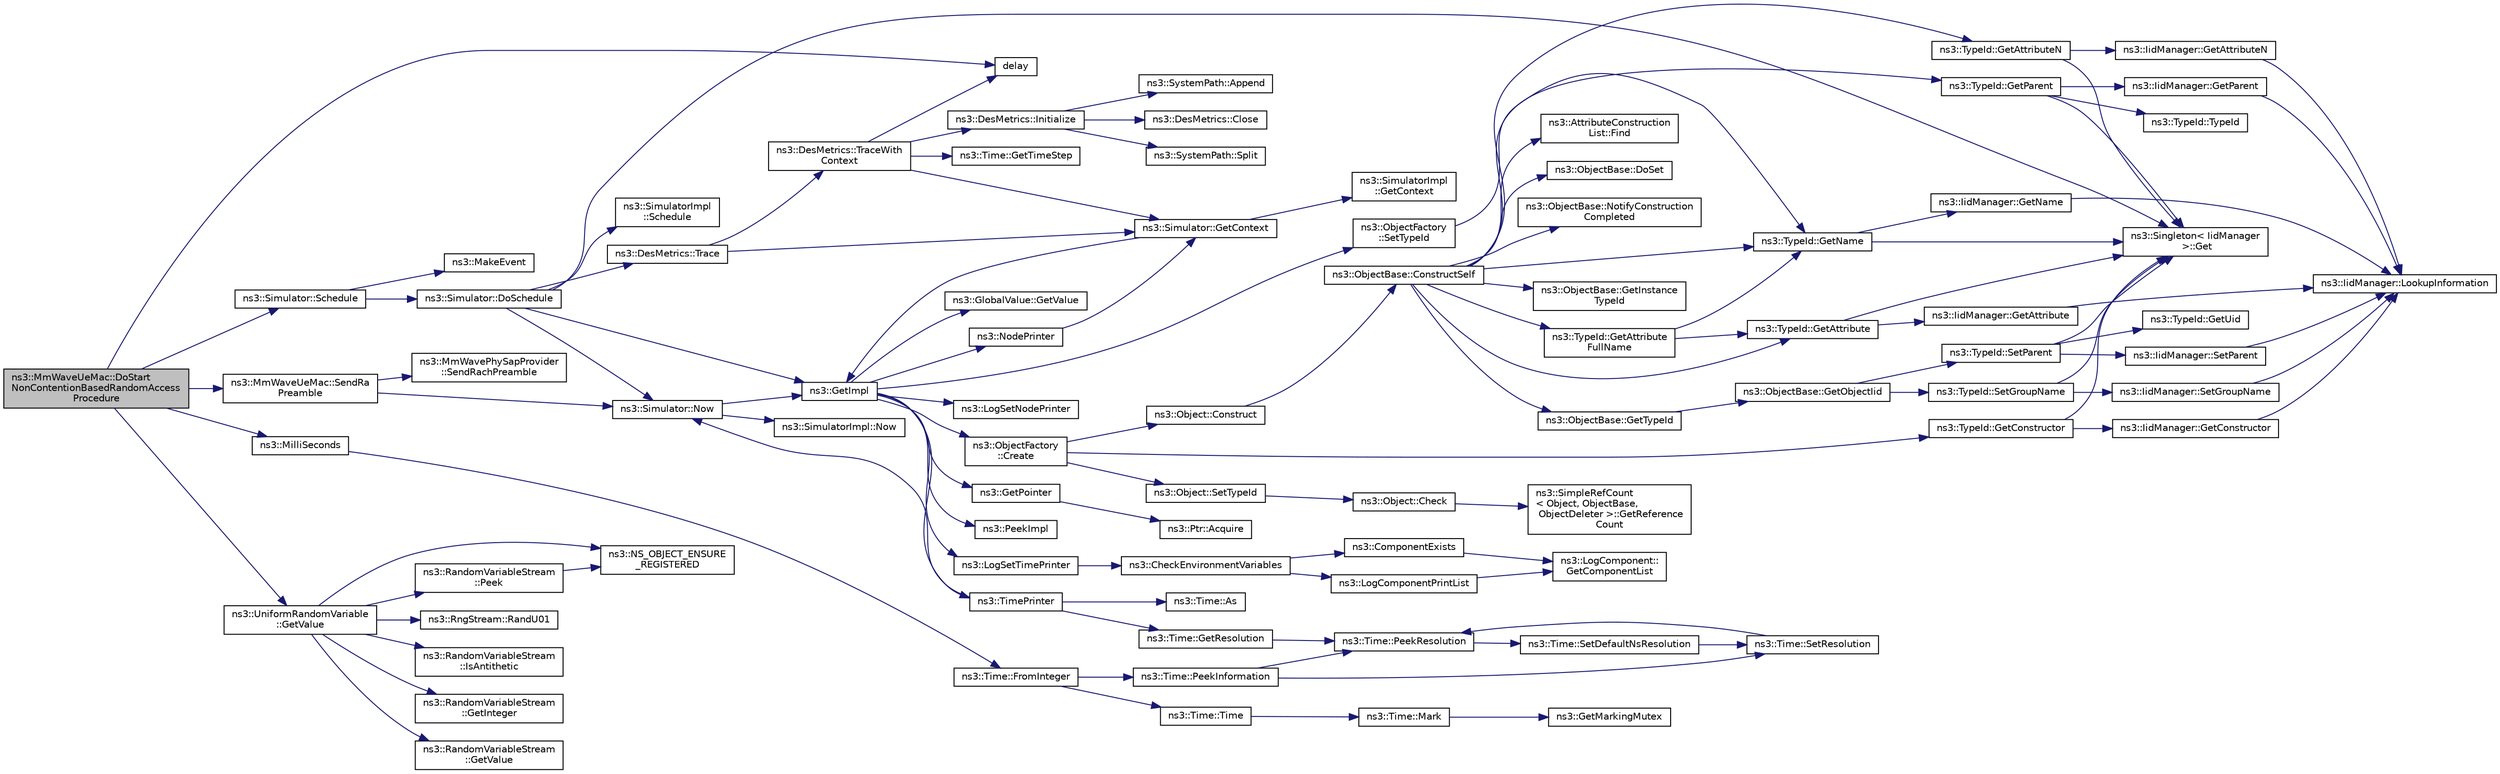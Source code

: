 digraph "ns3::MmWaveUeMac::DoStartNonContentionBasedRandomAccessProcedure"
{
  edge [fontname="Helvetica",fontsize="10",labelfontname="Helvetica",labelfontsize="10"];
  node [fontname="Helvetica",fontsize="10",shape=record];
  rankdir="LR";
  Node1 [label="ns3::MmWaveUeMac::DoStart\lNonContentionBasedRandomAccess\lProcedure",height=0.2,width=0.4,color="black", fillcolor="grey75", style="filled", fontcolor="black"];
  Node1 -> Node2 [color="midnightblue",fontsize="10",style="solid"];
  Node2 [label="ns3::MmWaveUeMac::SendRa\lPreamble",height=0.2,width=0.4,color="black", fillcolor="white", style="filled",URL="$d7/d84/classns3_1_1MmWaveUeMac.html#ab114a10102da7afa498a865f6ced38e7"];
  Node2 -> Node3 [color="midnightblue",fontsize="10",style="solid"];
  Node3 [label="ns3::Simulator::Now",height=0.2,width=0.4,color="black", fillcolor="white", style="filled",URL="$d7/deb/classns3_1_1Simulator.html#ac3178fa975b419f7875e7105be122800"];
  Node3 -> Node4 [color="midnightblue",fontsize="10",style="solid"];
  Node4 [label="ns3::GetImpl",height=0.2,width=0.4,color="black", fillcolor="white", style="filled",URL="$d4/d8b/group__simulator.html#ga42eb4eddad41528d4d99794a3dae3fd0",tooltip="Get the SimulatorImpl singleton. "];
  Node4 -> Node5 [color="midnightblue",fontsize="10",style="solid"];
  Node5 [label="ns3::PeekImpl",height=0.2,width=0.4,color="black", fillcolor="white", style="filled",URL="$d4/d8b/group__simulator.html#ga233c5c38de117e4e4a5a9cd168694792",tooltip="Get the static SimulatorImpl instance. "];
  Node4 -> Node6 [color="midnightblue",fontsize="10",style="solid"];
  Node6 [label="ns3::GlobalValue::GetValue",height=0.2,width=0.4,color="black", fillcolor="white", style="filled",URL="$dc/d02/classns3_1_1GlobalValue.html#aa33773cb952ba3c285a03ae2c4769b84"];
  Node4 -> Node7 [color="midnightblue",fontsize="10",style="solid"];
  Node7 [label="ns3::ObjectFactory\l::SetTypeId",height=0.2,width=0.4,color="black", fillcolor="white", style="filled",URL="$d5/d0d/classns3_1_1ObjectFactory.html#a77dcd099064038a1eb7a6b8251229ec3"];
  Node7 -> Node8 [color="midnightblue",fontsize="10",style="solid"];
  Node8 [label="ns3::TypeId::GetName",height=0.2,width=0.4,color="black", fillcolor="white", style="filled",URL="$d6/d11/classns3_1_1TypeId.html#aa3c41c79ae428b3cb396a9c6bb3ef314"];
  Node8 -> Node9 [color="midnightblue",fontsize="10",style="solid"];
  Node9 [label="ns3::Singleton\< IidManager\l \>::Get",height=0.2,width=0.4,color="black", fillcolor="white", style="filled",URL="$d8/d77/classns3_1_1Singleton.html#a80a2cd3c25a27ea72add7a9f7a141ffa"];
  Node8 -> Node10 [color="midnightblue",fontsize="10",style="solid"];
  Node10 [label="ns3::IidManager::GetName",height=0.2,width=0.4,color="black", fillcolor="white", style="filled",URL="$d4/d1c/classns3_1_1IidManager.html#a5d68d0f0f44594dcdec239dbdb5bf53c"];
  Node10 -> Node11 [color="midnightblue",fontsize="10",style="solid"];
  Node11 [label="ns3::IidManager::LookupInformation",height=0.2,width=0.4,color="black", fillcolor="white", style="filled",URL="$d4/d1c/classns3_1_1IidManager.html#a6b1f4ba2815dba27a377e8a8db2384cf"];
  Node4 -> Node12 [color="midnightblue",fontsize="10",style="solid"];
  Node12 [label="ns3::GetPointer",height=0.2,width=0.4,color="black", fillcolor="white", style="filled",URL="$d7/d2e/namespacens3.html#ab4e173cdfd43d17c1a40d5348510a670"];
  Node12 -> Node13 [color="midnightblue",fontsize="10",style="solid"];
  Node13 [label="ns3::Ptr::Acquire",height=0.2,width=0.4,color="black", fillcolor="white", style="filled",URL="$dc/d90/classns3_1_1Ptr.html#a9579b15e8c42dcdff5869d9d987562fb"];
  Node4 -> Node14 [color="midnightblue",fontsize="10",style="solid"];
  Node14 [label="ns3::ObjectFactory\l::Create",height=0.2,width=0.4,color="black", fillcolor="white", style="filled",URL="$d5/d0d/classns3_1_1ObjectFactory.html#a18152e93f0a6fe184ed7300cb31e9896"];
  Node14 -> Node15 [color="midnightblue",fontsize="10",style="solid"];
  Node15 [label="ns3::TypeId::GetConstructor",height=0.2,width=0.4,color="black", fillcolor="white", style="filled",URL="$d6/d11/classns3_1_1TypeId.html#ad9b0bc71ee7593a1ff23ff8d53938e95"];
  Node15 -> Node9 [color="midnightblue",fontsize="10",style="solid"];
  Node15 -> Node16 [color="midnightblue",fontsize="10",style="solid"];
  Node16 [label="ns3::IidManager::GetConstructor",height=0.2,width=0.4,color="black", fillcolor="white", style="filled",URL="$d4/d1c/classns3_1_1IidManager.html#ab10b30abe7efc5456b7930aab8638280"];
  Node16 -> Node11 [color="midnightblue",fontsize="10",style="solid"];
  Node14 -> Node17 [color="midnightblue",fontsize="10",style="solid"];
  Node17 [label="ns3::Object::SetTypeId",height=0.2,width=0.4,color="black", fillcolor="white", style="filled",URL="$d9/d77/classns3_1_1Object.html#a19b1ebd8ec8fe404845e665880a6c5ad"];
  Node17 -> Node18 [color="midnightblue",fontsize="10",style="solid"];
  Node18 [label="ns3::Object::Check",height=0.2,width=0.4,color="black", fillcolor="white", style="filled",URL="$d9/d77/classns3_1_1Object.html#a7e7f89fb0a81d0189cbcacee64b67e4e"];
  Node18 -> Node19 [color="midnightblue",fontsize="10",style="solid"];
  Node19 [label="ns3::SimpleRefCount\l\< Object, ObjectBase,\l ObjectDeleter \>::GetReference\lCount",height=0.2,width=0.4,color="black", fillcolor="white", style="filled",URL="$da/da1/classns3_1_1SimpleRefCount.html#a05378396c93bcc7d6bf78a9ee9ae9cca"];
  Node14 -> Node20 [color="midnightblue",fontsize="10",style="solid"];
  Node20 [label="ns3::Object::Construct",height=0.2,width=0.4,color="black", fillcolor="white", style="filled",URL="$d9/d77/classns3_1_1Object.html#a636e8411dc5228771f45c9b805d348fa"];
  Node20 -> Node21 [color="midnightblue",fontsize="10",style="solid"];
  Node21 [label="ns3::ObjectBase::ConstructSelf",height=0.2,width=0.4,color="black", fillcolor="white", style="filled",URL="$d2/dac/classns3_1_1ObjectBase.html#a5cda18dec6d0744cb652a3ed60056958"];
  Node21 -> Node22 [color="midnightblue",fontsize="10",style="solid"];
  Node22 [label="ns3::ObjectBase::GetInstance\lTypeId",height=0.2,width=0.4,color="black", fillcolor="white", style="filled",URL="$d2/dac/classns3_1_1ObjectBase.html#abe5b43a6f5b99a92a4c3122db31f06fb"];
  Node21 -> Node8 [color="midnightblue",fontsize="10",style="solid"];
  Node21 -> Node23 [color="midnightblue",fontsize="10",style="solid"];
  Node23 [label="ns3::TypeId::GetAttributeN",height=0.2,width=0.4,color="black", fillcolor="white", style="filled",URL="$d6/d11/classns3_1_1TypeId.html#a679c4713f613126a51eb400b345302cb"];
  Node23 -> Node9 [color="midnightblue",fontsize="10",style="solid"];
  Node23 -> Node24 [color="midnightblue",fontsize="10",style="solid"];
  Node24 [label="ns3::IidManager::GetAttributeN",height=0.2,width=0.4,color="black", fillcolor="white", style="filled",URL="$d4/d1c/classns3_1_1IidManager.html#aecf79ed6edb63647774dbfe90cc4f1e2"];
  Node24 -> Node11 [color="midnightblue",fontsize="10",style="solid"];
  Node21 -> Node25 [color="midnightblue",fontsize="10",style="solid"];
  Node25 [label="ns3::TypeId::GetAttribute",height=0.2,width=0.4,color="black", fillcolor="white", style="filled",URL="$d6/d11/classns3_1_1TypeId.html#aa1b746e64e606f94cbedda7cf89788c2"];
  Node25 -> Node9 [color="midnightblue",fontsize="10",style="solid"];
  Node25 -> Node26 [color="midnightblue",fontsize="10",style="solid"];
  Node26 [label="ns3::IidManager::GetAttribute",height=0.2,width=0.4,color="black", fillcolor="white", style="filled",URL="$d4/d1c/classns3_1_1IidManager.html#ae511907e47b48166763e60c583a5a940"];
  Node26 -> Node11 [color="midnightblue",fontsize="10",style="solid"];
  Node21 -> Node27 [color="midnightblue",fontsize="10",style="solid"];
  Node27 [label="ns3::AttributeConstruction\lList::Find",height=0.2,width=0.4,color="black", fillcolor="white", style="filled",URL="$d3/df3/classns3_1_1AttributeConstructionList.html#a22de5cf3e1bcd9dc6c7748fc911811b4"];
  Node21 -> Node28 [color="midnightblue",fontsize="10",style="solid"];
  Node28 [label="ns3::ObjectBase::DoSet",height=0.2,width=0.4,color="black", fillcolor="white", style="filled",URL="$d2/dac/classns3_1_1ObjectBase.html#afe5f2f7b2fabc99aa33f9bb434e3b695"];
  Node21 -> Node29 [color="midnightblue",fontsize="10",style="solid"];
  Node29 [label="ns3::TypeId::GetAttribute\lFullName",height=0.2,width=0.4,color="black", fillcolor="white", style="filled",URL="$d6/d11/classns3_1_1TypeId.html#a1da5483f43630ea65952099fc39944a2"];
  Node29 -> Node25 [color="midnightblue",fontsize="10",style="solid"];
  Node29 -> Node8 [color="midnightblue",fontsize="10",style="solid"];
  Node21 -> Node30 [color="midnightblue",fontsize="10",style="solid"];
  Node30 [label="ns3::TypeId::GetParent",height=0.2,width=0.4,color="black", fillcolor="white", style="filled",URL="$d6/d11/classns3_1_1TypeId.html#ac51f28398d2ef1f9a7790047c43dd22c"];
  Node30 -> Node9 [color="midnightblue",fontsize="10",style="solid"];
  Node30 -> Node31 [color="midnightblue",fontsize="10",style="solid"];
  Node31 [label="ns3::IidManager::GetParent",height=0.2,width=0.4,color="black", fillcolor="white", style="filled",URL="$d4/d1c/classns3_1_1IidManager.html#a504f9d76281bd6149556b1d15e80231d"];
  Node31 -> Node11 [color="midnightblue",fontsize="10",style="solid"];
  Node30 -> Node32 [color="midnightblue",fontsize="10",style="solid"];
  Node32 [label="ns3::TypeId::TypeId",height=0.2,width=0.4,color="black", fillcolor="white", style="filled",URL="$d6/d11/classns3_1_1TypeId.html#ab76e26690f1af4f1cffa6a72245e8928"];
  Node21 -> Node33 [color="midnightblue",fontsize="10",style="solid"];
  Node33 [label="ns3::ObjectBase::GetTypeId",height=0.2,width=0.4,color="black", fillcolor="white", style="filled",URL="$d2/dac/classns3_1_1ObjectBase.html#a2b870298ebceaaeffc9d65e15c022eac"];
  Node33 -> Node34 [color="midnightblue",fontsize="10",style="solid"];
  Node34 [label="ns3::ObjectBase::GetObjectIid",height=0.2,width=0.4,color="black", fillcolor="white", style="filled",URL="$d2/dac/classns3_1_1ObjectBase.html#a4fcfd18844c60f163c5dce52456d111b"];
  Node34 -> Node35 [color="midnightblue",fontsize="10",style="solid"];
  Node35 [label="ns3::TypeId::SetParent",height=0.2,width=0.4,color="black", fillcolor="white", style="filled",URL="$d6/d11/classns3_1_1TypeId.html#abaaca67ab7d2471067e7c275df0f7309"];
  Node35 -> Node36 [color="midnightblue",fontsize="10",style="solid"];
  Node36 [label="ns3::TypeId::GetUid",height=0.2,width=0.4,color="black", fillcolor="white", style="filled",URL="$d6/d11/classns3_1_1TypeId.html#acd3e41de6340d06299f4fd63e2ed8da0"];
  Node35 -> Node9 [color="midnightblue",fontsize="10",style="solid"];
  Node35 -> Node37 [color="midnightblue",fontsize="10",style="solid"];
  Node37 [label="ns3::IidManager::SetParent",height=0.2,width=0.4,color="black", fillcolor="white", style="filled",URL="$d4/d1c/classns3_1_1IidManager.html#a4042931260554c907699367b6811426f"];
  Node37 -> Node11 [color="midnightblue",fontsize="10",style="solid"];
  Node34 -> Node38 [color="midnightblue",fontsize="10",style="solid"];
  Node38 [label="ns3::TypeId::SetGroupName",height=0.2,width=0.4,color="black", fillcolor="white", style="filled",URL="$d6/d11/classns3_1_1TypeId.html#a87ab97caba5bbbd080b4490576f8bb40"];
  Node38 -> Node9 [color="midnightblue",fontsize="10",style="solid"];
  Node38 -> Node39 [color="midnightblue",fontsize="10",style="solid"];
  Node39 [label="ns3::IidManager::SetGroupName",height=0.2,width=0.4,color="black", fillcolor="white", style="filled",URL="$d4/d1c/classns3_1_1IidManager.html#a3bc08ad1c8a26224153caacd2def37de"];
  Node39 -> Node11 [color="midnightblue",fontsize="10",style="solid"];
  Node21 -> Node40 [color="midnightblue",fontsize="10",style="solid"];
  Node40 [label="ns3::ObjectBase::NotifyConstruction\lCompleted",height=0.2,width=0.4,color="black", fillcolor="white", style="filled",URL="$d2/dac/classns3_1_1ObjectBase.html#aa349348317dbdb62a7ee1df89db1eb8b"];
  Node4 -> Node41 [color="midnightblue",fontsize="10",style="solid"];
  Node41 [label="ns3::LogSetTimePrinter",height=0.2,width=0.4,color="black", fillcolor="white", style="filled",URL="$d7/d2e/namespacens3.html#acf6a1749b3febc5a6a5b2b8620138d80"];
  Node41 -> Node42 [color="midnightblue",fontsize="10",style="solid"];
  Node42 [label="ns3::CheckEnvironmentVariables",height=0.2,width=0.4,color="black", fillcolor="white", style="filled",URL="$d8/dff/group__logging.html#gacdc0bdeb2d8a90089d4fb09c4b8569ff"];
  Node42 -> Node43 [color="midnightblue",fontsize="10",style="solid"];
  Node43 [label="ns3::ComponentExists",height=0.2,width=0.4,color="black", fillcolor="white", style="filled",URL="$d8/dff/group__logging.html#gaadcc698770aae684c54dbd1ef4e4b37a"];
  Node43 -> Node44 [color="midnightblue",fontsize="10",style="solid"];
  Node44 [label="ns3::LogComponent::\lGetComponentList",height=0.2,width=0.4,color="black", fillcolor="white", style="filled",URL="$d9/d3f/classns3_1_1LogComponent.html#a63eb2c0fd93c30f9081443c2fd4bffe9"];
  Node42 -> Node45 [color="midnightblue",fontsize="10",style="solid"];
  Node45 [label="ns3::LogComponentPrintList",height=0.2,width=0.4,color="black", fillcolor="white", style="filled",URL="$d7/d2e/namespacens3.html#a5252703c3f8260fd6dc609f1b276e57c"];
  Node45 -> Node44 [color="midnightblue",fontsize="10",style="solid"];
  Node4 -> Node46 [color="midnightblue",fontsize="10",style="solid"];
  Node46 [label="ns3::TimePrinter",height=0.2,width=0.4,color="black", fillcolor="white", style="filled",URL="$d8/dff/group__logging.html#gaaad3642e8247a056cd83001d805b0812"];
  Node46 -> Node47 [color="midnightblue",fontsize="10",style="solid"];
  Node47 [label="ns3::Time::GetResolution",height=0.2,width=0.4,color="black", fillcolor="white", style="filled",URL="$dc/d04/classns3_1_1Time.html#a1444f0f08b5e19f031157609e32fcf98"];
  Node47 -> Node48 [color="midnightblue",fontsize="10",style="solid"];
  Node48 [label="ns3::Time::PeekResolution",height=0.2,width=0.4,color="black", fillcolor="white", style="filled",URL="$dc/d04/classns3_1_1Time.html#a963e53522278fcbdf1ab9f7adbd0f5d6"];
  Node48 -> Node49 [color="midnightblue",fontsize="10",style="solid"];
  Node49 [label="ns3::Time::SetDefaultNsResolution",height=0.2,width=0.4,color="black", fillcolor="white", style="filled",URL="$dc/d04/classns3_1_1Time.html#a6a872e62f71dfa817fef2c549473d980"];
  Node49 -> Node50 [color="midnightblue",fontsize="10",style="solid"];
  Node50 [label="ns3::Time::SetResolution",height=0.2,width=0.4,color="black", fillcolor="white", style="filled",URL="$dc/d04/classns3_1_1Time.html#ac89165ba7715b66017a49c718f4aef09"];
  Node50 -> Node48 [color="midnightblue",fontsize="10",style="solid"];
  Node46 -> Node3 [color="midnightblue",fontsize="10",style="solid"];
  Node46 -> Node51 [color="midnightblue",fontsize="10",style="solid"];
  Node51 [label="ns3::Time::As",height=0.2,width=0.4,color="black", fillcolor="white", style="filled",URL="$dc/d04/classns3_1_1Time.html#a0bb1110638ce9938248bd07865a328ab"];
  Node4 -> Node52 [color="midnightblue",fontsize="10",style="solid"];
  Node52 [label="ns3::LogSetNodePrinter",height=0.2,width=0.4,color="black", fillcolor="white", style="filled",URL="$d7/d2e/namespacens3.html#aa6e659ca357c8309352fa0f146793810"];
  Node4 -> Node53 [color="midnightblue",fontsize="10",style="solid"];
  Node53 [label="ns3::NodePrinter",height=0.2,width=0.4,color="black", fillcolor="white", style="filled",URL="$d8/dff/group__logging.html#gaaffbf70ff3766cd62b8bbd9b140d2a1b"];
  Node53 -> Node54 [color="midnightblue",fontsize="10",style="solid"];
  Node54 [label="ns3::Simulator::GetContext",height=0.2,width=0.4,color="black", fillcolor="white", style="filled",URL="$d7/deb/classns3_1_1Simulator.html#a8514b74ee2c42916b351b33c4a963bb0"];
  Node54 -> Node4 [color="midnightblue",fontsize="10",style="solid"];
  Node54 -> Node55 [color="midnightblue",fontsize="10",style="solid"];
  Node55 [label="ns3::SimulatorImpl\l::GetContext",height=0.2,width=0.4,color="black", fillcolor="white", style="filled",URL="$d2/d19/classns3_1_1SimulatorImpl.html#a8b66270c97766c0adb997e2535648557"];
  Node3 -> Node56 [color="midnightblue",fontsize="10",style="solid"];
  Node56 [label="ns3::SimulatorImpl::Now",height=0.2,width=0.4,color="black", fillcolor="white", style="filled",URL="$d2/d19/classns3_1_1SimulatorImpl.html#aa516c50060846adc6fd316e83ef0797c"];
  Node2 -> Node57 [color="midnightblue",fontsize="10",style="solid"];
  Node57 [label="ns3::MmWavePhySapProvider\l::SendRachPreamble",height=0.2,width=0.4,color="black", fillcolor="white", style="filled",URL="$dd/db6/classns3_1_1MmWavePhySapProvider.html#acfc3920ee6fc14a404ad9fb1412cbcb2"];
  Node1 -> Node58 [color="midnightblue",fontsize="10",style="solid"];
  Node58 [label="delay",height=0.2,width=0.4,color="black", fillcolor="white", style="filled",URL="$d8/d68/lte_2model_2fading-traces_2fading__trace__generator_8m.html#a7964e6aa8f61a9d28973c8267a606ad8"];
  Node1 -> Node59 [color="midnightblue",fontsize="10",style="solid"];
  Node59 [label="ns3::MilliSeconds",height=0.2,width=0.4,color="black", fillcolor="white", style="filled",URL="$d1/dec/group__timecivil.html#gaf26127cf4571146b83a92ee18679c7a9"];
  Node59 -> Node60 [color="midnightblue",fontsize="10",style="solid"];
  Node60 [label="ns3::Time::FromInteger",height=0.2,width=0.4,color="black", fillcolor="white", style="filled",URL="$dc/d04/classns3_1_1Time.html#a3e742c67b2764e75ff95f9b754d43fe9"];
  Node60 -> Node61 [color="midnightblue",fontsize="10",style="solid"];
  Node61 [label="ns3::Time::PeekInformation",height=0.2,width=0.4,color="black", fillcolor="white", style="filled",URL="$dc/d04/classns3_1_1Time.html#a0b023c55c20582aa7c1781aacf128034"];
  Node61 -> Node48 [color="midnightblue",fontsize="10",style="solid"];
  Node61 -> Node50 [color="midnightblue",fontsize="10",style="solid"];
  Node60 -> Node62 [color="midnightblue",fontsize="10",style="solid"];
  Node62 [label="ns3::Time::Time",height=0.2,width=0.4,color="black", fillcolor="white", style="filled",URL="$dc/d04/classns3_1_1Time.html#a8a39dc1b8cbbd7fe6d940e492d1b925e"];
  Node62 -> Node63 [color="midnightblue",fontsize="10",style="solid"];
  Node63 [label="ns3::Time::Mark",height=0.2,width=0.4,color="black", fillcolor="white", style="filled",URL="$dc/d04/classns3_1_1Time.html#aa7eef2a1119c1c4855d99f1e83d44c54"];
  Node63 -> Node64 [color="midnightblue",fontsize="10",style="solid"];
  Node64 [label="ns3::GetMarkingMutex",height=0.2,width=0.4,color="black", fillcolor="white", style="filled",URL="$d7/d2e/namespacens3.html#ac4356aa982bd2ddb0f7ebbf94539919d"];
  Node1 -> Node65 [color="midnightblue",fontsize="10",style="solid"];
  Node65 [label="ns3::UniformRandomVariable\l::GetValue",height=0.2,width=0.4,color="black", fillcolor="white", style="filled",URL="$d0/d5b/classns3_1_1UniformRandomVariable.html#a03822d8c86ac51e9aa83bbc73041386b",tooltip="Get the next random value, as a double in the specified range . "];
  Node65 -> Node66 [color="midnightblue",fontsize="10",style="solid"];
  Node66 [label="ns3::RandomVariableStream\l::Peek",height=0.2,width=0.4,color="black", fillcolor="white", style="filled",URL="$dc/daa/classns3_1_1RandomVariableStream.html#ac5aa8d691c061bcc88a909dc9b479222",tooltip="Get the pointer to the underlying RNG stream. "];
  Node66 -> Node67 [color="midnightblue",fontsize="10",style="solid"];
  Node67 [label="ns3::NS_OBJECT_ENSURE\l_REGISTERED",height=0.2,width=0.4,color="black", fillcolor="white", style="filled",URL="$d7/d2e/namespacens3.html#ac633cbd86ee5879afd4312a843a9ff8c"];
  Node65 -> Node68 [color="midnightblue",fontsize="10",style="solid"];
  Node68 [label="ns3::RngStream::RandU01",height=0.2,width=0.4,color="black", fillcolor="white", style="filled",URL="$da/d35/classns3_1_1RngStream.html#a46be36426b8bc712e9de468b63558c22"];
  Node65 -> Node69 [color="midnightblue",fontsize="10",style="solid"];
  Node69 [label="ns3::RandomVariableStream\l::IsAntithetic",height=0.2,width=0.4,color="black", fillcolor="white", style="filled",URL="$dc/daa/classns3_1_1RandomVariableStream.html#a7bf5175d624b14bd023f8c4f78bc5fd7",tooltip="Check if antithetic values will be generated. "];
  Node65 -> Node70 [color="midnightblue",fontsize="10",style="solid"];
  Node70 [label="ns3::RandomVariableStream\l::GetInteger",height=0.2,width=0.4,color="black", fillcolor="white", style="filled",URL="$dc/daa/classns3_1_1RandomVariableStream.html#a66cd94e6305ce7f000f1a9ff0fcb9aef",tooltip="Get the next random value as an integer drawn from the distribution. "];
  Node65 -> Node71 [color="midnightblue",fontsize="10",style="solid"];
  Node71 [label="ns3::RandomVariableStream\l::GetValue",height=0.2,width=0.4,color="black", fillcolor="white", style="filled",URL="$dc/daa/classns3_1_1RandomVariableStream.html#a4fa5944dc4cb11544e661ed23072b36c",tooltip="Get the next random value as a double drawn from the distribution. "];
  Node65 -> Node67 [color="midnightblue",fontsize="10",style="solid"];
  Node1 -> Node72 [color="midnightblue",fontsize="10",style="solid"];
  Node72 [label="ns3::Simulator::Schedule",height=0.2,width=0.4,color="black", fillcolor="white", style="filled",URL="$d7/deb/classns3_1_1Simulator.html#a671882c894a08af4a5e91181bf1eec13"];
  Node72 -> Node73 [color="midnightblue",fontsize="10",style="solid"];
  Node73 [label="ns3::Simulator::DoSchedule",height=0.2,width=0.4,color="black", fillcolor="white", style="filled",URL="$d7/deb/classns3_1_1Simulator.html#a47af23973938819bdc89cb2807e09ed5"];
  Node73 -> Node9 [color="midnightblue",fontsize="10",style="solid"];
  Node73 -> Node74 [color="midnightblue",fontsize="10",style="solid"];
  Node74 [label="ns3::DesMetrics::Trace",height=0.2,width=0.4,color="black", fillcolor="white", style="filled",URL="$d5/d69/classns3_1_1DesMetrics.html#ab7c6c097412d0398affbc9f8d2643160"];
  Node74 -> Node75 [color="midnightblue",fontsize="10",style="solid"];
  Node75 [label="ns3::DesMetrics::TraceWith\lContext",height=0.2,width=0.4,color="black", fillcolor="white", style="filled",URL="$d5/d69/classns3_1_1DesMetrics.html#abc404d9eee92f4e8fd67f5d200490ed6"];
  Node75 -> Node76 [color="midnightblue",fontsize="10",style="solid"];
  Node76 [label="ns3::DesMetrics::Initialize",height=0.2,width=0.4,color="black", fillcolor="white", style="filled",URL="$d5/d69/classns3_1_1DesMetrics.html#a63bf3891d9fd2cf8c76b375b3db67756"];
  Node76 -> Node77 [color="midnightblue",fontsize="10",style="solid"];
  Node77 [label="ns3::DesMetrics::Close",height=0.2,width=0.4,color="black", fillcolor="white", style="filled",URL="$d5/d69/classns3_1_1DesMetrics.html#a17b52dbb23cd230d64404f57f59029c5"];
  Node76 -> Node78 [color="midnightblue",fontsize="10",style="solid"];
  Node78 [label="ns3::SystemPath::Split",height=0.2,width=0.4,color="black", fillcolor="white", style="filled",URL="$d0/dde/group__systempath.html#ga523072e05da63b63113d1bea840edf1a"];
  Node76 -> Node79 [color="midnightblue",fontsize="10",style="solid"];
  Node79 [label="ns3::SystemPath::Append",height=0.2,width=0.4,color="black", fillcolor="white", style="filled",URL="$d0/dde/group__systempath.html#gaaa5a530cee42c8eda7e4f4523ef7e1cd"];
  Node75 -> Node54 [color="midnightblue",fontsize="10",style="solid"];
  Node75 -> Node80 [color="midnightblue",fontsize="10",style="solid"];
  Node80 [label="ns3::Time::GetTimeStep",height=0.2,width=0.4,color="black", fillcolor="white", style="filled",URL="$dc/d04/classns3_1_1Time.html#a40a7025b73dac7d02f8a4e1e54eaa5b5"];
  Node75 -> Node58 [color="midnightblue",fontsize="10",style="solid"];
  Node74 -> Node54 [color="midnightblue",fontsize="10",style="solid"];
  Node73 -> Node3 [color="midnightblue",fontsize="10",style="solid"];
  Node73 -> Node4 [color="midnightblue",fontsize="10",style="solid"];
  Node73 -> Node81 [color="midnightblue",fontsize="10",style="solid"];
  Node81 [label="ns3::SimulatorImpl\l::Schedule",height=0.2,width=0.4,color="black", fillcolor="white", style="filled",URL="$d2/d19/classns3_1_1SimulatorImpl.html#a24eac97ca7dc0e64162e3596064cfb5c"];
  Node72 -> Node82 [color="midnightblue",fontsize="10",style="solid"];
  Node82 [label="ns3::MakeEvent",height=0.2,width=0.4,color="black", fillcolor="white", style="filled",URL="$d0/dac/group__makeeventfnptr.html#ga289a28a2497c18a9bd299e5e2014094b"];
}

